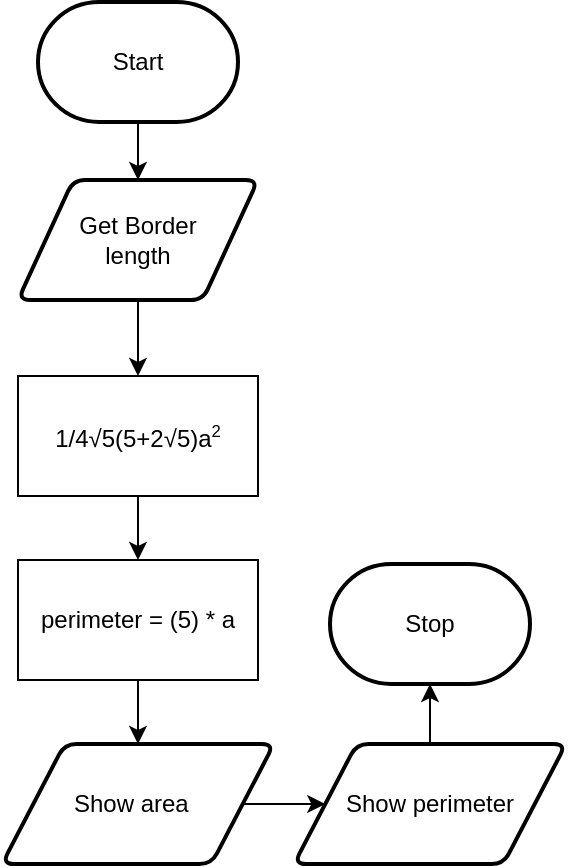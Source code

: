 <mxfile>
    <diagram id="tYJdsMAIOQ761ntMj-JU" name="Page-1">
        <mxGraphModel dx="366" dy="438" grid="0" gridSize="10" guides="1" tooltips="1" connect="1" arrows="1" fold="1" page="1" pageScale="1" pageWidth="827" pageHeight="1169" math="0" shadow="0">
            <root>
                <mxCell id="0"/>
                <mxCell id="1" parent="0"/>
                <mxCell id="3" style="edgeStyle=none;html=1;" parent="1" source="2" target="4" edge="1">
                    <mxGeometry relative="1" as="geometry">
                        <mxPoint x="400" y="250" as="targetPoint"/>
                    </mxGeometry>
                </mxCell>
                <mxCell id="2" value="Start" style="strokeWidth=2;html=1;shape=mxgraph.flowchart.terminator;whiteSpace=wrap;" parent="1" vertex="1">
                    <mxGeometry x="250" y="161" width="100" height="60" as="geometry"/>
                </mxCell>
                <mxCell id="6" style="edgeStyle=none;html=1;entryX=0.5;entryY=0;entryDx=0;entryDy=0;" parent="1" source="4" target="21" edge="1">
                    <mxGeometry relative="1" as="geometry">
                        <mxPoint x="300" y="345" as="targetPoint"/>
                    </mxGeometry>
                </mxCell>
                <mxCell id="4" value="Get Border &lt;br&gt;length" style="shape=parallelogram;html=1;strokeWidth=2;perimeter=parallelogramPerimeter;whiteSpace=wrap;rounded=1;arcSize=12;size=0.23;" parent="1" vertex="1">
                    <mxGeometry x="240" y="250" width="120" height="60" as="geometry"/>
                </mxCell>
                <mxCell id="8" style="edgeStyle=none;html=1;entryX=0.5;entryY=0;entryDx=0;entryDy=0;exitX=0.5;exitY=1;exitDx=0;exitDy=0;" parent="1" source="21" target="11" edge="1">
                    <mxGeometry relative="1" as="geometry">
                        <mxPoint x="430" y="360" as="targetPoint"/>
                        <mxPoint x="300" y="405" as="sourcePoint"/>
                    </mxGeometry>
                </mxCell>
                <mxCell id="23" style="edgeStyle=none;html=1;entryX=0.5;entryY=0;entryDx=0;entryDy=0;" edge="1" parent="1" source="11" target="22">
                    <mxGeometry relative="1" as="geometry"/>
                </mxCell>
                <mxCell id="11" value="&lt;span&gt;perimeter = (5) * a&lt;/span&gt;" style="rounded=0;whiteSpace=wrap;html=1;" parent="1" vertex="1">
                    <mxGeometry x="240" y="440" width="120" height="60" as="geometry"/>
                </mxCell>
                <mxCell id="18" value="Stop" style="strokeWidth=2;html=1;shape=mxgraph.flowchart.terminator;whiteSpace=wrap;" parent="1" vertex="1">
                    <mxGeometry x="396" y="442" width="100" height="60" as="geometry"/>
                </mxCell>
                <mxCell id="21" value="1/4√5(5+2√5)a&lt;span style=&quot;font-size: 10px&quot;&gt;&lt;sup&gt;2&lt;/sup&gt;&lt;/span&gt;" style="rounded=0;whiteSpace=wrap;html=1;" parent="1" vertex="1">
                    <mxGeometry x="240" y="348" width="120" height="60" as="geometry"/>
                </mxCell>
                <mxCell id="25" style="edgeStyle=none;html=1;entryX=0;entryY=0.5;entryDx=0;entryDy=0;" edge="1" parent="1" source="22" target="24">
                    <mxGeometry relative="1" as="geometry"/>
                </mxCell>
                <mxCell id="22" value="Show area&amp;nbsp;&amp;nbsp;" style="shape=parallelogram;html=1;strokeWidth=2;perimeter=parallelogramPerimeter;whiteSpace=wrap;rounded=1;arcSize=12;size=0.23;" vertex="1" parent="1">
                    <mxGeometry x="232" y="532" width="136" height="60" as="geometry"/>
                </mxCell>
                <mxCell id="26" style="edgeStyle=none;html=1;entryX=0.5;entryY=1;entryDx=0;entryDy=0;entryPerimeter=0;" edge="1" parent="1" source="24" target="18">
                    <mxGeometry relative="1" as="geometry"/>
                </mxCell>
                <mxCell id="24" value="Show perimeter" style="shape=parallelogram;html=1;strokeWidth=2;perimeter=parallelogramPerimeter;whiteSpace=wrap;rounded=1;arcSize=12;size=0.23;" vertex="1" parent="1">
                    <mxGeometry x="378" y="532" width="136" height="60" as="geometry"/>
                </mxCell>
            </root>
        </mxGraphModel>
    </diagram>
</mxfile>